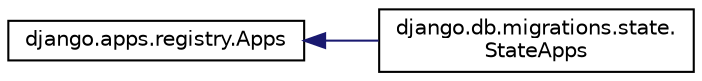 digraph "Graphical Class Hierarchy"
{
 // LATEX_PDF_SIZE
  edge [fontname="Helvetica",fontsize="10",labelfontname="Helvetica",labelfontsize="10"];
  node [fontname="Helvetica",fontsize="10",shape=record];
  rankdir="LR";
  Node0 [label="django.apps.registry.Apps",height=0.2,width=0.4,color="black", fillcolor="white", style="filled",URL="$classdjango_1_1apps_1_1registry_1_1_apps.html",tooltip=" "];
  Node0 -> Node1 [dir="back",color="midnightblue",fontsize="10",style="solid",fontname="Helvetica"];
  Node1 [label="django.db.migrations.state.\lStateApps",height=0.2,width=0.4,color="black", fillcolor="white", style="filled",URL="$classdjango_1_1db_1_1migrations_1_1state_1_1_state_apps.html",tooltip=" "];
}
